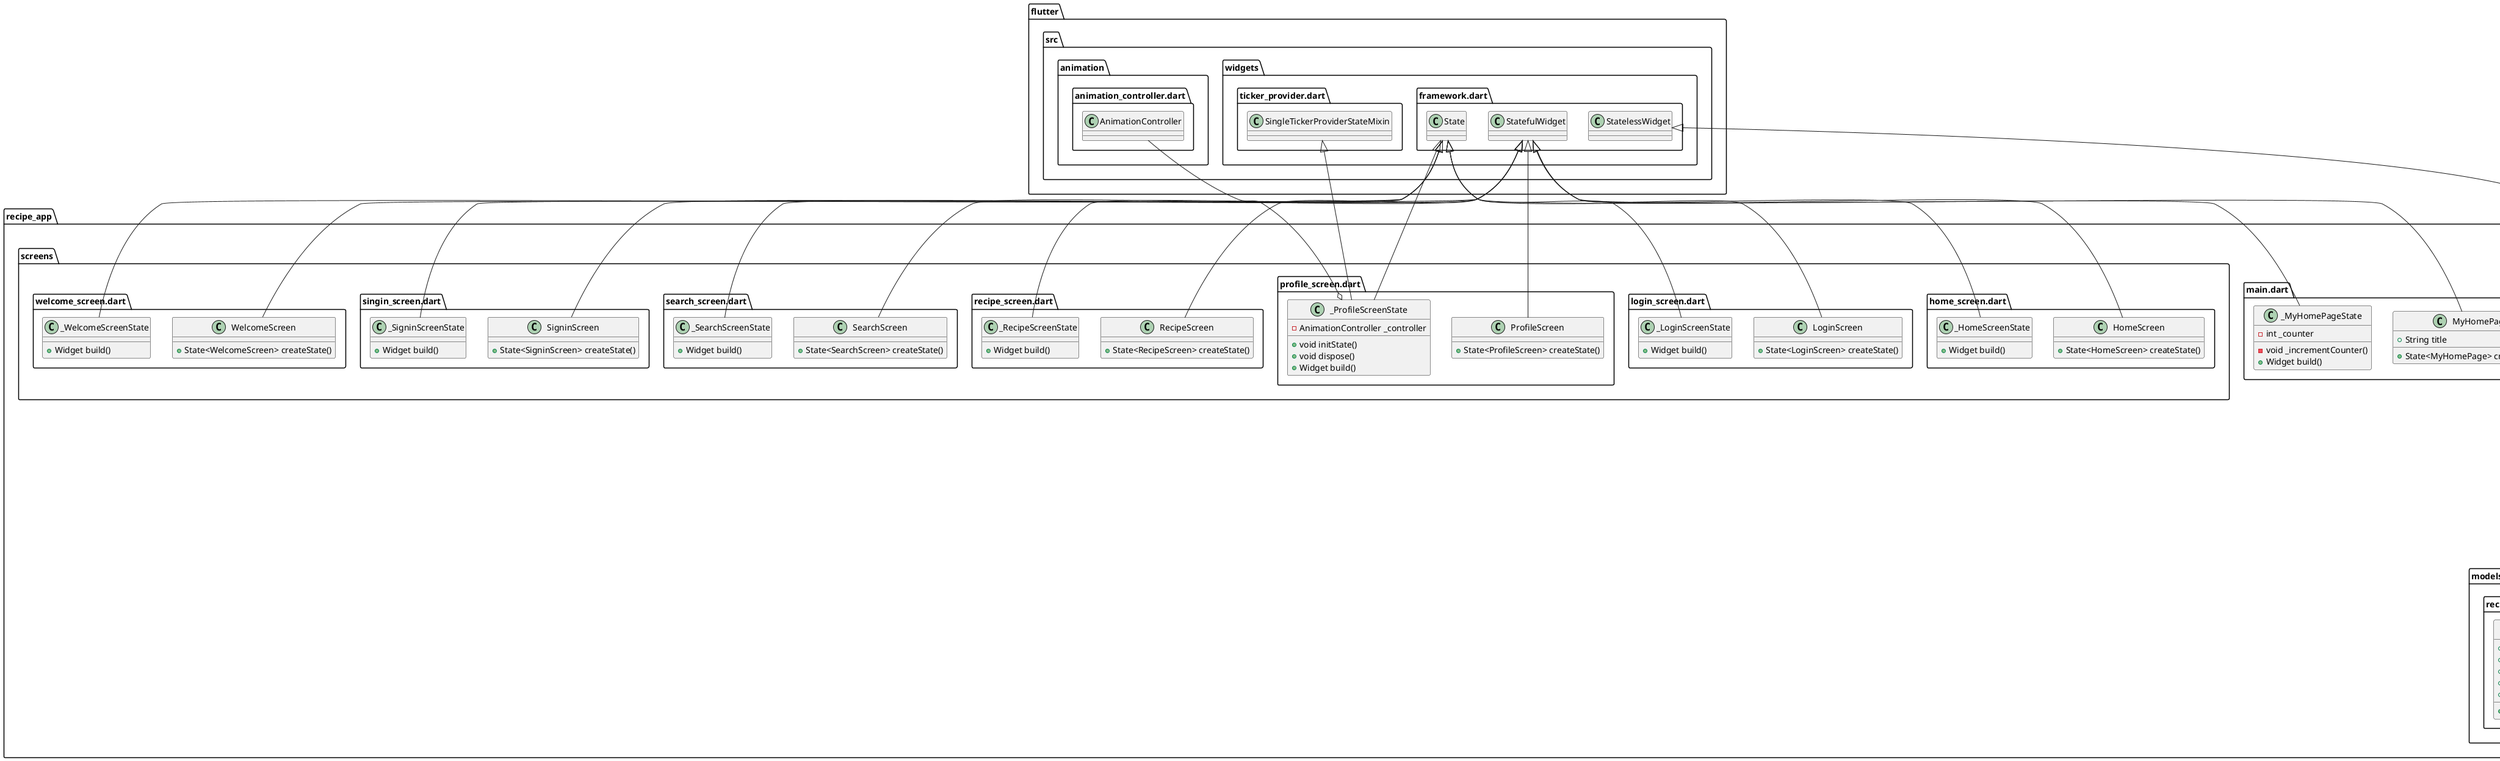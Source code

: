 @startuml
set namespaceSeparator ::

abstract class "recipe_app::controllers::repo_controller.dart::UserRepository" {
  +Future<bool> logIn()
  +Future<bool> signUp()
  +Future<bool> updateUser()
  +Future<bool> logoutUser()
}

class "recipe_app::controllers::repo_controller.dart::UserRepositoryImpl" {
  +Future<bool> logIn()
  +Future<bool> signUp()
  +Future<bool> updateUser()
  +Future<bool> logoutUser()
}

"recipe_app::controllers::repo_controller.dart::UserRepository" <|-- "recipe_app::controllers::repo_controller.dart::UserRepositoryImpl"

class "recipe_app::main.dart::MyApp" {
  +Widget build()
}

"flutter::src::widgets::framework.dart::StatelessWidget" <|-- "recipe_app::main.dart::MyApp"

class "recipe_app::main.dart::MyHomePage" {
  +String title
  +State<MyHomePage> createState()
}

"flutter::src::widgets::framework.dart::StatefulWidget" <|-- "recipe_app::main.dart::MyHomePage"

class "recipe_app::main.dart::_MyHomePageState" {
  -int _counter
  -void _incrementCounter()
  +Widget build()
}

"flutter::src::widgets::framework.dart::State" <|-- "recipe_app::main.dart::_MyHomePageState"

class "recipe_app::models::myuser.dart::MyUser" {
  +String? name
  +String? email
  +String? dob
  +List<Recipe>? meals
  +List<String>? ingredients
  +Map<String, dynamic> toJson()
}

class "recipe_app::models::recipe.dart::Recipe" {
  +String? name
  +String? instructions
  +String? imageURL
  +String? category
  +List<String>? ingredients
  +Map<String, dynamic> toJson()
}

class "recipe_app::screens::home_screen.dart::HomeScreen" {
  +State<HomeScreen> createState()
}

"flutter::src::widgets::framework.dart::StatefulWidget" <|-- "recipe_app::screens::home_screen.dart::HomeScreen"

class "recipe_app::screens::home_screen.dart::_HomeScreenState" {
  +Widget build()
}

"flutter::src::widgets::framework.dart::State" <|-- "recipe_app::screens::home_screen.dart::_HomeScreenState"

class "recipe_app::screens::login_screen.dart::LoginScreen" {
  +State<LoginScreen> createState()
}

"flutter::src::widgets::framework.dart::StatefulWidget" <|-- "recipe_app::screens::login_screen.dart::LoginScreen"

class "recipe_app::screens::login_screen.dart::_LoginScreenState" {
  +Widget build()
}

"flutter::src::widgets::framework.dart::State" <|-- "recipe_app::screens::login_screen.dart::_LoginScreenState"

class "recipe_app::screens::profile_screen.dart::ProfileScreen" {
  +State<ProfileScreen> createState()
}

"flutter::src::widgets::framework.dart::StatefulWidget" <|-- "recipe_app::screens::profile_screen.dart::ProfileScreen"

class "recipe_app::screens::profile_screen.dart::_ProfileScreenState" {
  -AnimationController _controller
  +void initState()
  +void dispose()
  +Widget build()
}

"recipe_app::screens::profile_screen.dart::_ProfileScreenState" o-- "flutter::src::animation::animation_controller.dart::AnimationController"
"flutter::src::widgets::framework.dart::State" <|-- "recipe_app::screens::profile_screen.dart::_ProfileScreenState"
"flutter::src::widgets::ticker_provider.dart::SingleTickerProviderStateMixin" <|-- "recipe_app::screens::profile_screen.dart::_ProfileScreenState"

class "recipe_app::screens::recipe_screen.dart::RecipeScreen" {
  +State<RecipeScreen> createState()
}

"flutter::src::widgets::framework.dart::StatefulWidget" <|-- "recipe_app::screens::recipe_screen.dart::RecipeScreen"

class "recipe_app::screens::recipe_screen.dart::_RecipeScreenState" {
  +Widget build()
}

"flutter::src::widgets::framework.dart::State" <|-- "recipe_app::screens::recipe_screen.dart::_RecipeScreenState"

class "recipe_app::screens::search_screen.dart::SearchScreen" {
  +State<SearchScreen> createState()
}

"flutter::src::widgets::framework.dart::StatefulWidget" <|-- "recipe_app::screens::search_screen.dart::SearchScreen"

class "recipe_app::screens::search_screen.dart::_SearchScreenState" {
  +Widget build()
}

"flutter::src::widgets::framework.dart::State" <|-- "recipe_app::screens::search_screen.dart::_SearchScreenState"

class "recipe_app::screens::singin_screen.dart::SigninScreen" {
  +State<SigninScreen> createState()
}

"flutter::src::widgets::framework.dart::StatefulWidget" <|-- "recipe_app::screens::singin_screen.dart::SigninScreen"

class "recipe_app::screens::singin_screen.dart::_SigninScreenState" {
  +Widget build()
}

"flutter::src::widgets::framework.dart::State" <|-- "recipe_app::screens::singin_screen.dart::_SigninScreenState"

class "recipe_app::screens::welcome_screen.dart::WelcomeScreen" {
  +State<WelcomeScreen> createState()
}

"flutter::src::widgets::framework.dart::StatefulWidget" <|-- "recipe_app::screens::welcome_screen.dart::WelcomeScreen"

class "recipe_app::screens::welcome_screen.dart::_WelcomeScreenState" {
  +Widget build()
}

"flutter::src::widgets::framework.dart::State" <|-- "recipe_app::screens::welcome_screen.dart::_WelcomeScreenState"

class "recipe_app::states::user_cubit.dart::UserCubit" {
  +UserRepository userRepository
  +Future<bool> loginUser()
  +Future<bool> signInUser()
  +Future<void> getUser()
  +Future<bool> updateUser()
  +Future<bool> logoutUser()
}

"recipe_app::states::user_cubit.dart::UserCubit" o-- "recipe_app::controllers::repo_controller.dart::UserRepository"
"bloc::src::cubit.dart::Cubit" <|-- "recipe_app::states::user_cubit.dart::UserCubit"

abstract class "recipe_app::states::user_state.dart::UserState" {
}

"equatable::src::equatable.dart::Equatable" <|-- "recipe_app::states::user_state.dart::UserState"

class "recipe_app::states::user_state.dart::UserInitialState" {
  +List<Object> props
}

"recipe_app::states::user_state.dart::UserState" <|-- "recipe_app::states::user_state.dart::UserInitialState"

class "recipe_app::states::user_state.dart::UserLoadingState" {
  +List<Object> props
}

"recipe_app::states::user_state.dart::UserState" <|-- "recipe_app::states::user_state.dart::UserLoadingState"

class "recipe_app::states::user_state.dart::UserLoadedState" {
  +MyUser user
  +List<Object> props
}

"recipe_app::states::user_state.dart::UserLoadedState" o-- "recipe_app::models::myuser.dart::MyUser"
"recipe_app::states::user_state.dart::UserState" <|-- "recipe_app::states::user_state.dart::UserLoadedState"

class "recipe_app::states::user_state.dart::UserErrorState" {
  +String message
  +List<Object> props
}

"recipe_app::states::user_state.dart::UserState" <|-- "recipe_app::states::user_state.dart::UserErrorState"


@enduml